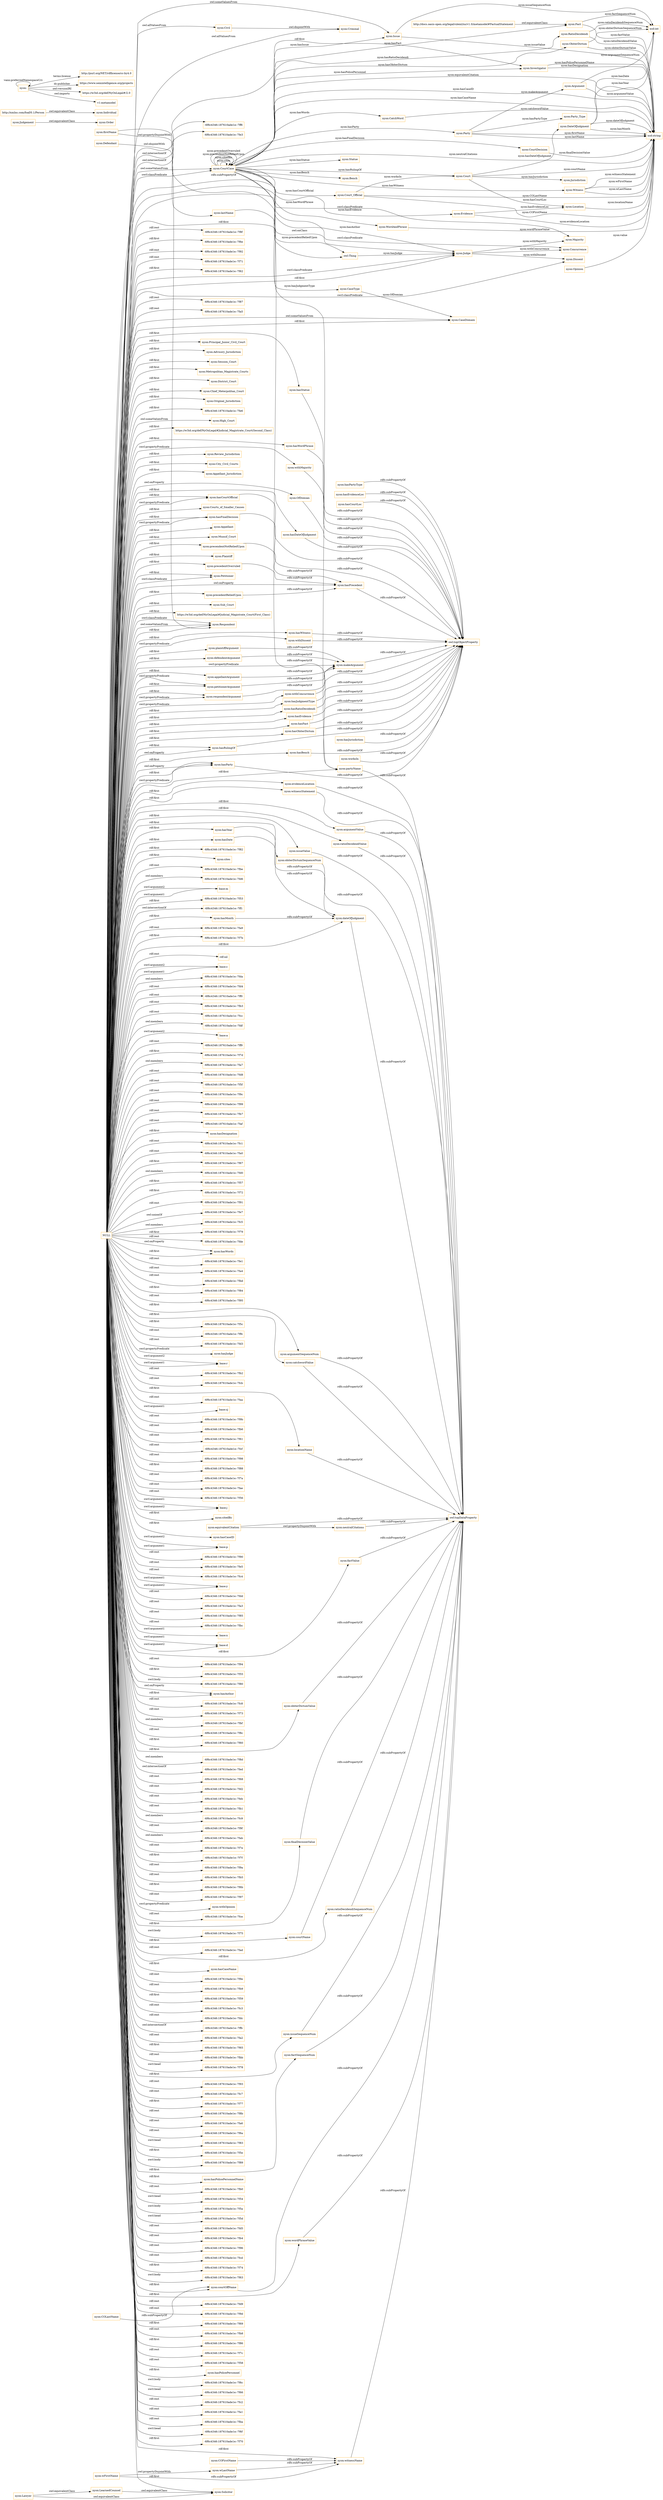 digraph ar2dtool_diagram { 
rankdir=LR;
size="1501"
node [shape = rectangle, color="orange"]; "nyon:Statue" "nyon:Order" "nyon:Issue" "nyon:Bench" "nyon:Investigator" "nyon:Party" "nyon:Fact" "nyon:Defendant" "nyon:Evidence" "nyon:Lawyer" "nyon:Civil" "nyon:Principal_Junior_Civil_Court" "nyon:Solicitor" "nyon:Advisory_Jurisdiction" "nyon:DateOfJudgment" "nyon:Session_Court" "nyon:Metropolitan_Magistrate_Courts" "nyon:District_Court" "nyon:Chief_Meterpolitan_Court" "nyon:Original_Jurisdiction" "nyon:RatioDecidendi" "nyon:Court_Official" "-6f6c4346:187610ade1e:-7fe6" "nyon:ObiterDictum" "nyon:High_Court" "http://xmlns.com/foaf/0.1/Person" "nyon:Court" "https://w3id.org/def/NyOnLegal#Judicial_Magistrate_Court(Second_Class)" "nyon:Concurrence" "nyon:Witness" "nyon:CourtCase" "nyon:Location" "nyon:Review_Jurisdiction" "nyon:City_Civil_Courts" "nyon:Appellant_Jurisdiction" "nyon:Individual" "nyon:Opinion" "nyon:Judge" "nyon:Courts_of_Smaller_Causes" "nyon:Judgement" "nyon:LearnedCounsel" "nyon:Jurisdiction" "nyon:Criminal" "nyon:Appellant" "nyon:Munsif_Court" "nyon:CaseType" "nyon:CatchWord" "nyon:Dissent" "nyon:Party_Type" "nyon:Plaintiff" "nyon:CourtDecision" "nyon:Majority" "nyon:Argument" "nyon:Petitioner" "nyon:CaseDomain" "nyon:Sub_Court" "https://w3id.org/def/NyOnLegal#Judicial_Magistrate_Court(First_Class)" "http://docs.oasis-open.org/legalruleml/ns/v1.0/metamodel#FactualStatement" "nyon:WordAndPhrase" "nyon:Respondent" ; /*classes style*/
	"nyon:hasCourtOfficial" -> "owl:topObjectProperty" [ label = "rdfs:subPropertyOf" ];
	"nyon:catchwordValue" -> "owl:topDataProperty" [ label = "rdfs:subPropertyOf" ];
	"nyon:defendentArgument" -> "nyon:makeArgument" [ label = "rdfs:subPropertyOf" ];
	"nyon:equivalentCitation" -> "nyon:neutralCitations" [ label = "owl:propertyDisjointWith" ];
	"nyon:equivalentCitation" -> "owl:topDataProperty" [ label = "rdfs:subPropertyOf" ];
	"nyon:COFirstName" -> "nyon:witnessName" [ label = "rdfs:subPropertyOf" ];
	"nyon:locationName" -> "owl:topDataProperty" [ label = "rdfs:subPropertyOf" ];
	"nyon:hasFinalDecision" -> "owl:topObjectProperty" [ label = "rdfs:subPropertyOf" ];
	"nyon:hasJurisdiction" -> "owl:topObjectProperty" [ label = "rdfs:subPropertyOf" ];
	"nyon:obiterDictumValue" -> "owl:topDataProperty" [ label = "rdfs:subPropertyOf" ];
	"nyon:hasPrecedent" -> "owl:topObjectProperty" [ label = "rdfs:subPropertyOf" ];
	"nyon:precedentReliedUpon" -> "nyon:hasPrecedent" [ label = "rdfs:subPropertyOf" ];
	"nyon:" -> "http://purl.org/NET/rdflicense/cc-by4.0" [ label = "terms:license" ];
	"nyon:" -> "https://www.semintelligence.org/projects" [ label = "dc:publisher" ];
	"nyon:" -> "https://w3id.org/def/NyOnLegal#/2.0" [ label = "owl:versionIRI" ];
	"nyon:" -> "nyon:" [ label = "vann:preferredNamespaceUri" ];
	"nyon:" -> "v1:metamodel" [ label = "owl:imports" ];
	"nyon:makeArgument" -> "owl:topObjectProperty" [ label = "rdfs:subPropertyOf" ];
	"nyon:finalDecisionValue" -> "owl:topDataProperty" [ label = "rdfs:subPropertyOf" ];
	"nyon:hasWitness" -> "owl:topObjectProperty" [ label = "rdfs:subPropertyOf" ];
	"nyon:appellantArgument" -> "nyon:makeArgument" [ label = "rdfs:subPropertyOf" ];
	"nyon:issueSequenceNum" -> "owl:topDataProperty" [ label = "rdfs:subPropertyOf" ];
	"nyon:partyName" -> "owl:topDataProperty" [ label = "rdfs:subPropertyOf" ];
	"nyon:withDissent" -> "owl:topObjectProperty" [ label = "rdfs:subPropertyOf" ];
	"nyon:withConcurrence" -> "owl:topObjectProperty" [ label = "rdfs:subPropertyOf" ];
	"nyon:evidenceLocation" -> "owl:topDataProperty" [ label = "rdfs:subPropertyOf" ];
	"nyon:hasJudgmentType" -> "owl:topObjectProperty" [ label = "rdfs:subPropertyOf" ];
	"nyon:hasRatioDecidendi" -> "owl:topObjectProperty" [ label = "rdfs:subPropertyOf" ];
	"nyon:hasEvidence" -> "owl:topObjectProperty" [ label = "rdfs:subPropertyOf" ];
	"nyon:hasFact" -> "owl:topObjectProperty" [ label = "rdfs:subPropertyOf" ];
	"nyon:witnessName" -> "owl:topDataProperty" [ label = "rdfs:subPropertyOf" ];
	"nyon:lastName" -> "nyon:partyName" [ label = "rdfs:subPropertyOf" ];
	"nyon:issueValue" -> "owl:topDataProperty" [ label = "rdfs:subPropertyOf" ];
	"nyon:LearnedCounsel" -> "nyon:Solicitor" [ label = "owl:equivalentClass" ];
	"nyon:obiterDictumSequenceNum" -> "owl:topDataProperty" [ label = "rdfs:subPropertyOf" ];
	"nyon:worksIn" -> "owl:topObjectProperty" [ label = "rdfs:subPropertyOf" ];
	"nyon:respondentArgument" -> "nyon:makeArgument" [ label = "rdfs:subPropertyOf" ];
	"nyon:hasObiterDictum" -> "owl:topObjectProperty" [ label = "rdfs:subPropertyOf" ];
	"nyon:wLastName" -> "nyon:witnessName" [ label = "rdfs:subPropertyOf" ];
	"nyon:hasRulingOf" -> "owl:topObjectProperty" [ label = "rdfs:subPropertyOf" ];
	"nyon:hasPartyType" -> "owl:topObjectProperty" [ label = "rdfs:subPropertyOf" ];
	"nyon:hasDate" -> "nyon:dateOfJudgment" [ label = "rdfs:subPropertyOf" ];
	"nyon:argumentSequenceNum" -> "owl:topDataProperty" [ label = "rdfs:subPropertyOf" ];
	"nyon:neutralCitations" -> "owl:topDataProperty" [ label = "rdfs:subPropertyOf" ];
	"nyon:hasBench" -> "owl:topObjectProperty" [ label = "rdfs:subPropertyOf" ];
	"nyon:factValue" -> "owl:topDataProperty" [ label = "rdfs:subPropertyOf" ];
	"nyon:courtName" -> "owl:topDataProperty" [ label = "rdfs:subPropertyOf" ];
	"nyon:precendentNotReliedUpon" -> "nyon:hasPrecedent" [ label = "rdfs:subPropertyOf" ];
	"NULL" -> "-6f6c4346:187610ade1e:-7f82" [ label = "rdf:first" ];
	"NULL" -> "nyon:cites" [ label = "rdf:first" ];
	"NULL" -> "-6f6c4346:187610ade1e:-7fbe" [ label = "rdf:rest" ];
	"NULL" -> "-6f6c4346:187610ade1e:-7fd6" [ label = "owl:members" ];
	"NULL" -> "nyon:witnessName" [ label = "rdf:first" ];
	"NULL" -> "base:m" [ label = "swrl:argument2" ];
	"NULL" -> "-6f6c4346:187610ade1e:-7f53" [ label = "rdf:first" ];
	"NULL" -> "-6f6c4346:187610ade1e:-7ff1" [ label = "owl:intersectionOf" ];
	"NULL" -> "nyon:petitionerArgument" [ label = "rdf:first" ];
	"NULL" -> "-6f6c4346:187610ade1e:-7fa9" [ label = "rdf:rest" ];
	"NULL" -> "-6f6c4346:187610ade1e:-7f7b" [ label = "rdf:first" ];
	"NULL" -> "owl:Thing" [ label = "rdf:first" ];
	"NULL" -> "nyon:precendentNotReliedUpon" [ label = "rdf:first" ];
	"NULL" -> "nyon:Issue" [ label = "owl:someValuesFrom" ];
	"NULL" -> "rdf:nil" [ label = "rdf:rest" ];
	"NULL" -> "base:c" [ label = "swrl:argument1" ];
	"NULL" -> "-6f6c4346:187610ade1e:-7fda" [ label = "owl:members" ];
	"NULL" -> "-6f6c4346:187610ade1e:-7fd4" [ label = "rdf:rest" ];
	"NULL" -> "nyon:hasPrecedent" [ label = "owl:onProperty" ];
	"NULL" -> "nyon:hasRulingOf" [ label = "rdf:first" ];
	"NULL" -> "nyon:Judge" [ label = "swrl:classPredicate" ];
	"NULL" -> "-6f6c4346:187610ade1e:-7ff0" [ label = "rdf:rest" ];
	"NULL" -> "-6f6c4346:187610ade1e:-7fb3" [ label = "rdf:rest" ];
	"NULL" -> "-6f6c4346:187610ade1e:-7fcc" [ label = "rdf:rest" ];
	"NULL" -> "-6f6c4346:187610ade1e:-7fdf" [ label = "owl:members" ];
	"NULL" -> "base:a" [ label = "swrl:argument2" ];
	"NULL" -> "-6f6c4346:187610ade1e:-7ff9" [ label = "rdf:rest" ];
	"NULL" -> "-6f6c4346:187610ade1e:-7f7d" [ label = "rdf:first" ];
	"NULL" -> "-6f6c4346:187610ade1e:-7fa7" [ label = "owl:members" ];
	"NULL" -> "-6f6c4346:187610ade1e:-7fd8" [ label = "rdf:rest" ];
	"NULL" -> "-6f6c4346:187610ade1e:-7f5f" [ label = "rdf:rest" ];
	"NULL" -> "-6f6c4346:187610ade1e:-7f9c" [ label = "rdf:rest" ];
	"NULL" -> "nyon:hasCourtOfficial" [ label = "rdf:first" ];
	"NULL" -> "-6f6c4346:187610ade1e:-7f99" [ label = "rdf:rest" ];
	"NULL" -> "-6f6c4346:187610ade1e:-7fb7" [ label = "rdf:rest" ];
	"NULL" -> "nyon:Review_Jurisdiction" [ label = "rdf:first" ];
	"NULL" -> "nyon:Metropolitan_Magistrate_Courts" [ label = "rdf:first" ];
	"NULL" -> "nyon:respondentArgument" [ label = "swrl:propertyPredicate" ];
	"NULL" -> "-6f6c4346:187610ade1e:-7faf" [ label = "rdf:rest" ];
	"NULL" -> "nyon:locationName" [ label = "rdf:first" ];
	"NULL" -> "nyon:hasDesignation" [ label = "rdf:first" ];
	"NULL" -> "nyon:respondentArgument" [ label = "rdf:first" ];
	"NULL" -> "nyon:Appellant_Jurisdiction" [ label = "rdf:first" ];
	"NULL" -> "-6f6c4346:187610ade1e:-7fc1" [ label = "rdf:rest" ];
	"NULL" -> "nyon:issueSequenceNum" [ label = "rdf:first" ];
	"NULL" -> "nyon:Petitioner" [ label = "swrl:classPredicate" ];
	"NULL" -> "-6f6c4346:187610ade1e:-7fa0" [ label = "rdf:rest" ];
	"NULL" -> "-6f6c4346:187610ade1e:-7f67" [ label = "rdf:first" ];
	"NULL" -> "-6f6c4346:187610ade1e:-7fd0" [ label = "owl:members" ];
	"NULL" -> "-6f6c4346:187610ade1e:-7f57" [ label = "rdf:first" ];
	"NULL" -> "nyon:Advisory_Jurisdiction" [ label = "rdf:first" ];
	"NULL" -> "-6f6c4346:187610ade1e:-7f72" [ label = "rdf:first" ];
	"NULL" -> "-6f6c4346:187610ade1e:-7f91" [ label = "rdf:rest" ];
	"NULL" -> "-6f6c4346:187610ade1e:-7fe7" [ label = "owl:unionOf" ];
	"NULL" -> "-6f6c4346:187610ade1e:-7fc5" [ label = "owl:members" ];
	"NULL" -> "-6f6c4346:187610ade1e:-7f79" [ label = "rdf:first" ];
	"NULL" -> "-6f6c4346:187610ade1e:-7fde" [ label = "rdf:rest" ];
	"NULL" -> "nyon:hasWords" [ label = "rdf:first" ];
	"NULL" -> "-6f6c4346:187610ade1e:-7fe1" [ label = "rdf:rest" ];
	"NULL" -> "-6f6c4346:187610ade1e:-7fa4" [ label = "rdf:rest" ];
	"NULL" -> "-6f6c4346:187610ade1e:-7fbd" [ label = "rdf:rest" ];
	"NULL" -> "nyon:courtName" [ label = "rdf:first" ];
	"NULL" -> "-6f6c4346:187610ade1e:-7f84" [ label = "rdf:first" ];
	"NULL" -> "nyon:hasRatioDecidendi" [ label = "rdf:first" ];
	"NULL" -> "-6f6c4346:187610ade1e:-7f95" [ label = "rdf:rest" ];
	"NULL" -> "base:c" [ label = "swrl:argument2" ];
	"NULL" -> "nyon:ratioDecidendiSequenceNum" [ label = "rdf:first" ];
	"NULL" -> "nyon:City_Civil_Courts" [ label = "rdf:first" ];
	"NULL" -> "nyon:hasParty" [ label = "rdf:first" ];
	"NULL" -> "-6f6c4346:187610ade1e:-7f5c" [ label = "rdf:first" ];
	"NULL" -> "nyon:Civil" [ label = "owl:allValuesFrom" ];
	"NULL" -> "nyon:issueValue" [ label = "rdf:first" ];
	"NULL" -> "-6f6c4346:187610ade1e:-7ff4" [ label = "rdf:rest" ];
	"NULL" -> "-6f6c4346:187610ade1e:-7fd3" [ label = "rdf:rest" ];
	"NULL" -> "nyon:hasJudge" [ label = "swrl:propertyPredicate" ];
	"NULL" -> "base:r" [ label = "swrl:argument1" ];
	"NULL" -> "-6f6c4346:187610ade1e:-7fb2" [ label = "rdf:rest" ];
	"NULL" -> "-6f6c4346:187610ade1e:-7fcb" [ label = "rdf:rest" ];
	"NULL" -> "nyon:Original_Jurisdiction" [ label = "rdf:first" ];
	"NULL" -> "nyon:hasStatue" [ label = "rdf:first" ];
	"NULL" -> "-6f6c4346:187610ade1e:-7faa" [ label = "rdf:rest" ];
	"NULL" -> "nyon:Chief_Meterpolitan_Court" [ label = "rdf:first" ];
	"NULL" -> "nyon:evidenceLocation" [ label = "rdf:first" ];
	"NULL" -> "nyon:hasCourtOfficial" [ label = "swrl:propertyPredicate" ];
	"NULL" -> "nyon:Judge" [ label = "rdf:first" ];
	"NULL" -> "nyon:hasParty" [ label = "swrl:propertyPredicate" ];
	"NULL" -> "base:cj" [ label = "swrl:argument1" ];
	"NULL" -> "nyon:Respondent" [ label = "rdf:first" ];
	"NULL" -> "-6f6c4346:187610ade1e:-7f9b" [ label = "rdf:rest" ];
	"NULL" -> "-6f6c4346:187610ade1e:-7fb6" [ label = "rdf:rest" ];
	"NULL" -> "-6f6c4346:187610ade1e:-7f61" [ label = "rdf:rest" ];
	"NULL" -> "-6f6c4346:187610ade1e:-7fcf" [ label = "rdf:rest" ];
	"NULL" -> "-6f6c4346:187610ade1e:-7f98" [ label = "rdf:rest" ];
	"NULL" -> "-6f6c4346:187610ade1e:-7f88" [ label = "rdf:first" ];
	"NULL" -> "-6f6c4346:187610ade1e:-7f7a" [ label = "rdf:rest" ];
	"NULL" -> "nyon:Judge" [ label = "owl:onClass" ];
	"NULL" -> "-6f6c4346:187610ade1e:-7fae" [ label = "rdf:rest" ];
	"NULL" -> "-6f6c4346:187610ade1e:-7f56" [ label = "rdf:rest" ];
	"NULL" -> "base:j" [ label = "swrl:argument1" ];
	"NULL" -> "nyon:citedBy" [ label = "rdf:first" ];
	"NULL" -> "nyon:hasWordPhrase" [ label = "rdf:first" ];
	"NULL" -> "nyon:witnessStatement" [ label = "rdf:first" ];
	"NULL" -> "nyon:hasCaseID" [ label = "rdf:first" ];
	"NULL" -> "base:p" [ label = "swrl:argument2" ];
	"NULL" -> "nyon:hasWords" [ label = "owl:onProperty" ];
	"NULL" -> "-6f6c4346:187610ade1e:-7f90" [ label = "rdf:rest" ];
	"NULL" -> "-6f6c4346:187610ade1e:-7fe5" [ label = "rdf:rest" ];
	"NULL" -> "nyon:District_Court" [ label = "rdf:first" ];
	"NULL" -> "-6f6c4346:187610ade1e:-7fc4" [ label = "rdf:rest" ];
	"NULL" -> "base:y" [ label = "swrl:argument1" ];
	"NULL" -> "nyon:Courts_of_Smaller_Causes" [ label = "rdf:first" ];
	"NULL" -> "-6f6c4346:187610ade1e:-7fdd" [ label = "rdf:rest" ];
	"NULL" -> "nyon:Sub_Court" [ label = "rdf:first" ];
	"NULL" -> "-6f6c4346:187610ade1e:-7fa3" [ label = "rdf:rest" ];
	"NULL" -> "-6f6c4346:187610ade1e:-7f85" [ label = "rdf:rest" ];
	"NULL" -> "-6f6c4346:187610ade1e:-7fbc" [ label = "rdf:rest" ];
	"NULL" -> "nyon:hasBench" [ label = "rdf:first" ];
	"NULL" -> "base:x" [ label = "swrl:argument1" ];
	"NULL" -> "base:d" [ label = "swrl:argument1" ];
	"NULL" -> "nyon:High_Court" [ label = "owl:someValuesFrom" ];
	"NULL" -> "nyon:catchwordValue" [ label = "rdf:first" ];
	"NULL" -> "nyon:argumentSequenceNum" [ label = "rdf:first" ];
	"NULL" -> "nyon:argumentValue" [ label = "rdf:first" ];
	"NULL" -> "-6f6c4346:187610ade1e:-7f94" [ label = "rdf:rest" ];
	"NULL" -> "-6f6c4346:187610ade1e:-7f55" [ label = "rdf:first" ];
	"NULL" -> "-6f6c4346:187610ade1e:-7f80" [ label = "swrl:body" ];
	"NULL" -> "nyon:hasAuthor" [ label = "owl:onProperty" ];
	"NULL" -> "-6f6c4346:187610ade1e:-7fc8" [ label = "rdf:rest" ];
	"NULL" -> "-6f6c4346:187610ade1e:-7f73" [ label = "rdf:rest" ];
	"NULL" -> "base:d" [ label = "swrl:argument2" ];
	"NULL" -> "-6f6c4346:187610ade1e:-7fbf" [ label = "owl:members" ];
	"NULL" -> "-6f6c4346:187610ade1e:-7f8c" [ label = "rdf:rest" ];
	"NULL" -> "base:r" [ label = "swrl:argument2" ];
	"NULL" -> "-6f6c4346:187610ade1e:-7f60" [ label = "rdf:first" ];
	"NULL" -> "-6f6c4346:187610ade1e:-7f8d" [ label = "owl:members" ];
	"NULL" -> "nyon:dateOfJudgment" [ label = "rdf:first" ];
	"NULL" -> "-6f6c4346:187610ade1e:-7fed" [ label = "owl:intersectionOf" ];
	"NULL" -> "-6f6c4346:187610ade1e:-7f68" [ label = "rdf:rest" ];
	"NULL" -> "nyon:Dissent" [ label = "swrl:classPredicate" ];
	"NULL" -> "-6f6c4346:187610ade1e:-7fd2" [ label = "rdf:rest" ];
	"NULL" -> "-6f6c4346:187610ade1e:-7feb" [ label = "rdf:rest" ];
	"NULL" -> "-6f6c4346:187610ade1e:-7fb1" [ label = "rdf:rest" ];
	"NULL" -> "nyon:petitionerArgument" [ label = "swrl:propertyPredicate" ];
	"NULL" -> "nyon:wordPhraseValue" [ label = "rdf:first" ];
	"NULL" -> "-6f6c4346:187610ade1e:-7fc9" [ label = "owl:members" ];
	"NULL" -> "nyon:defendentArgument" [ label = "rdf:first" ];
	"NULL" -> "base:p" [ label = "swrl:argument1" ];
	"NULL" -> "-6f6c4346:187610ade1e:-7f9f" [ label = "rdf:rest" ];
	"NULL" -> "-6f6c4346:187610ade1e:-7fab" [ label = "owl:members" ];
	"NULL" -> "nyon:Respondent" [ label = "swrl:classPredicate" ];
	"NULL" -> "-6f6c4346:187610ade1e:-7f7e" [ label = "rdf:rest" ];
	"NULL" -> "-6f6c4346:187610ade1e:-7f7f" [ label = "rdf:first" ];
	"NULL" -> "-6f6c4346:187610ade1e:-7f9a" [ label = "rdf:rest" ];
	"NULL" -> "-6f6c4346:187610ade1e:-7fb5" [ label = "rdf:rest" ];
	"NULL" -> "-6f6c4346:187610ade1e:-7f6b" [ label = "rdf:first" ];
	"NULL" -> "-6f6c4346:187610ade1e:-7f97" [ label = "rdf:rest" ];
	"NULL" -> "nyon:withOpinion" [ label = "swrl:propertyPredicate" ];
	"NULL" -> "-6f6c4346:187610ade1e:-7fce" [ label = "rdf:rest" ];
	"NULL" -> "nyon:ratioDecidendiValue" [ label = "rdf:first" ];
	"NULL" -> "-6f6c4346:187610ade1e:-7f75" [ label = "swrl:body" ];
	"NULL" -> "nyon:plaintiffArgument" [ label = "rdf:first" ];
	"NULL" -> "nyon:Session_Court" [ label = "rdf:first" ];
	"NULL" -> "-6f6c4346:187610ade1e:-7fad" [ label = "rdf:rest" ];
	"NULL" -> "nyon:precedentOverruled" [ label = "rdf:first" ];
	"NULL" -> "nyon:Concurrence" [ label = "swrl:classPredicate" ];
	"NULL" -> "nyon:hasAuthor" [ label = "rdf:first" ];
	"NULL" -> "base:m" [ label = "swrl:argument1" ];
	"NULL" -> "nyon:hasCaseName" [ label = "rdf:first" ];
	"NULL" -> "-6f6c4346:187610ade1e:-7f9e" [ label = "rdf:rest" ];
	"NULL" -> "nyon:withDissent" [ label = "swrl:propertyPredicate" ];
	"NULL" -> "-6f6c4346:187610ade1e:-7fb9" [ label = "rdf:rest" ];
	"NULL" -> "nyon:courtOffName" [ label = "rdf:first" ];
	"NULL" -> "nyon:hasFact" [ label = "rdf:first" ];
	"NULL" -> "nyon:factValue" [ label = "rdf:first" ];
	"NULL" -> "nyon:Majority" [ label = "swrl:classPredicate" ];
	"NULL" -> "nyon:hasWitness" [ label = "rdf:first" ];
	"NULL" -> "-6f6c4346:187610ade1e:-7f59" [ label = "rdf:first" ];
	"NULL" -> "nyon:CourtCase" [ label = "owl:someValuesFrom" ];
	"NULL" -> "-6f6c4346:187610ade1e:-7fc3" [ label = "rdf:rest" ];
	"NULL" -> "-6f6c4346:187610ade1e:-7fdc" [ label = "rdf:rest" ];
	"NULL" -> "-6f6c4346:187610ade1e:-7ffb" [ label = "owl:intersectionOf" ];
	"NULL" -> "nyon:Plaintiff" [ label = "rdf:first" ];
	"NULL" -> "-6f6c4346:187610ade1e:-7fa2" [ label = "rdf:rest" ];
	"NULL" -> "-6f6c4346:187610ade1e:-7f65" [ label = "rdf:first" ];
	"NULL" -> "-6f6c4346:187610ade1e:-7fbb" [ label = "rdf:rest" ];
	"NULL" -> "nyon:hasParty" [ label = "owl:onProperty" ];
	"NULL" -> "nyon:Munsif_Court" [ label = "rdf:first" ];
	"NULL" -> "-6f6c4346:187610ade1e:-7f78" [ label = "swrl:head" ];
	"NULL" -> "nyon:hasEvidence" [ label = "rdf:first" ];
	"NULL" -> "nyon:withMajority" [ label = "swrl:propertyPredicate" ];
	"NULL" -> "https://w3id.org/def/NyOnLegal#Judicial_Magistrate_Court(First_Class)" [ label = "rdf:first" ];
	"NULL" -> "-6f6c4346:187610ade1e:-7f93" [ label = "rdf:rest" ];
	"NULL" -> "nyon:OfDomian" [ label = "owl:onProperty" ];
	"NULL" -> "-6f6c4346:187610ade1e:-7fc7" [ label = "rdf:rest" ];
	"NULL" -> "-6f6c4346:187610ade1e:-7f77" [ label = "rdf:first" ];
	"NULL" -> "-6f6c4346:187610ade1e:-7f8b" [ label = "rdf:rest" ];
	"NULL" -> "-6f6c4346:187610ade1e:-7fa6" [ label = "rdf:rest" ];
	"NULL" -> "nyon:Petitioner" [ label = "rdf:first" ];
	"NULL" -> "-6f6c4346:187610ade1e:-7f6a" [ label = "rdf:rest" ];
	"NULL" -> "-6f6c4346:187610ade1e:-7f83" [ label = "swrl:head" ];
	"NULL" -> "-6f6c4346:187610ade1e:-7f5e" [ label = "rdf:first" ];
	"NULL" -> "-6f6c4346:187610ade1e:-7f89" [ label = "swrl:body" ];
	"NULL" -> "nyon:hasYear" [ label = "rdf:first" ];
	"NULL" -> "nyon:hasPolicePersonnelName" [ label = "rdf:first" ];
	"NULL" -> "nyon:hasRulingOf" [ label = "owl:onProperty" ];
	"NULL" -> "base:j" [ label = "swrl:argument2" ];
	"NULL" -> "-6f6c4346:187610ade1e:-7fb0" [ label = "rdf:rest" ];
	"NULL" -> "-6f6c4346:187610ade1e:-7fe6" [ label = "rdf:first" ];
	"NULL" -> "-6f6c4346:187610ade1e:-7f54" [ label = "swrl:head" ];
	"NULL" -> "-6f6c4346:187610ade1e:-7f5a" [ label = "swrl:body" ];
	"NULL" -> "nyon:Respondent" [ label = "owl:someValuesFrom" ];
	"NULL" -> "-6f6c4346:187610ade1e:-7f5d" [ label = "swrl:head" ];
	"NULL" -> "nyon:Criminal" [ label = "owl:allValuesFrom" ];
	"NULL" -> "nyon:hasFinalDecision" [ label = "swrl:propertyPredicate" ];
	"NULL" -> "-6f6c4346:187610ade1e:-7fd5" [ label = "rdf:rest" ];
	"NULL" -> "nyon:finalDecisionValue" [ label = "rdf:first" ];
	"NULL" -> "nyon:hasObiterDictum" [ label = "rdf:first" ];
	"NULL" -> "nyon:obiterDictumValue" [ label = "rdf:first" ];
	"NULL" -> "base:y" [ label = "swrl:argument2" ];
	"NULL" -> "-6f6c4346:187610ade1e:-7fb4" [ label = "rdf:rest" ];
	"NULL" -> "-6f6c4346:187610ade1e:-7f96" [ label = "rdf:rest" ];
	"NULL" -> "https://w3id.org/def/NyOnLegal#Judicial_Magistrate_Court(Second_Class)" [ label = "rdf:first" ];
	"NULL" -> "-6f6c4346:187610ade1e:-7fcd" [ label = "rdf:rest" ];
	"NULL" -> "-6f6c4346:187610ade1e:-7f74" [ label = "rdf:first" ];
	"NULL" -> "-6f6c4346:187610ade1e:-7f63" [ label = "swrl:body" ];
	"NULL" -> "nyon:Investigator" [ label = "rdf:first" ];
	"NULL" -> "nyon:CaseDomain" [ label = "owl:someValuesFrom" ];
	"NULL" -> "nyon:obiterDictumSequenceNum" [ label = "rdf:first" ];
	"NULL" -> "nyon:hasDateOfJudgment" [ label = "rdf:first" ];
	"NULL" -> "nyon:precedentReliedUpon" [ label = "rdf:first" ];
	"NULL" -> "nyon:factSequenceNum" [ label = "rdf:first" ];
	"NULL" -> "-6f6c4346:187610ade1e:-7fd9" [ label = "rdf:rest" ];
	"NULL" -> "-6f6c4346:187610ade1e:-7f9d" [ label = "rdf:rest" ];
	"NULL" -> "nyon:Principal_Junior_Civil_Court" [ label = "rdf:first" ];
	"NULL" -> "-6f6c4346:187610ade1e:-7f69" [ label = "rdf:first" ];
	"NULL" -> "nyon:makeArgument" [ label = "swrl:propertyPredicate" ];
	"NULL" -> "-6f6c4346:187610ade1e:-7fb8" [ label = "rdf:rest" ];
	"NULL" -> "nyon:Appellant" [ label = "rdf:first" ];
	"NULL" -> "-6f6c4346:187610ade1e:-7f86" [ label = "rdf:first" ];
	"NULL" -> "-6f6c4346:187610ade1e:-7f7c" [ label = "rdf:rest" ];
	"NULL" -> "nyon:appellantArgument" [ label = "rdf:first" ];
	"NULL" -> "-6f6c4346:187610ade1e:-7f58" [ label = "rdf:rest" ];
	"NULL" -> "nyon:hasPolicePersonnel" [ label = "rdf:first" ];
	"NULL" -> "-6f6c4346:187610ade1e:-7f6c" [ label = "swrl:body" ];
	"NULL" -> "nyon:CourtCase" [ label = "swrl:classPredicate" ];
	"NULL" -> "-6f6c4346:187610ade1e:-7f66" [ label = "swrl:head" ];
	"NULL" -> "nyon:hasJudgmentType" [ label = "rdf:first" ];
	"NULL" -> "-6f6c4346:187610ade1e:-7fc2" [ label = "rdf:rest" ];
	"NULL" -> "nyon:hasDate" [ label = "rdf:first" ];
	"NULL" -> "-6f6c4346:187610ade1e:-7fa1" [ label = "rdf:rest" ];
	"NULL" -> "nyon:withConcurrence" [ label = "swrl:propertyPredicate" ];
	"NULL" -> "nyon:CaseDomain" [ label = "rdf:first" ];
	"NULL" -> "-6f6c4346:187610ade1e:-7fba" [ label = "rdf:rest" ];
	"NULL" -> "-6f6c4346:187610ade1e:-7f6f" [ label = "swrl:head" ];
	"NULL" -> "-6f6c4346:187610ade1e:-7f70" [ label = "rdf:first" ];
	"NULL" -> "-6f6c4346:187610ade1e:-7ff6" [ label = "owl:intersectionOf" ];
	"NULL" -> "-6f6c4346:187610ade1e:-7fe3" [ label = "owl:intersectionOf" ];
	"NULL" -> "nyon:Solicitor" [ label = "rdf:first" ];
	"NULL" -> "-6f6c4346:187610ade1e:-7f8f" [ label = "rdf:rest" ];
	"NULL" -> "-6f6c4346:187610ade1e:-7f6e" [ label = "rdf:first" ];
	"NULL" -> "-6f6c4346:187610ade1e:-7f92" [ label = "rdf:rest" ];
	"NULL" -> "-6f6c4346:187610ade1e:-7f71" [ label = "rdf:rest" ];
	"NULL" -> "nyon:hasFinalDecision" [ label = "rdf:first" ];
	"NULL" -> "-6f6c4346:187610ade1e:-7f62" [ label = "rdf:first" ];
	"NULL" -> "nyon:hasMonth" [ label = "rdf:first" ];
	"NULL" -> "-6f6c4346:187610ade1e:-7f87" [ label = "rdf:rest" ];
	"NULL" -> "-6f6c4346:187610ade1e:-7fa5" [ label = "rdf:rest" ];
	"NULL" -> "nyon:partyName" [ label = "rdf:first" ];
	"nyon:Civil" -> "nyon:Criminal" [ label = "owl:disjointWith" ];
	"nyon:plaintiffArgument" -> "nyon:makeArgument" [ label = "rdfs:subPropertyOf" ];
	"nyon:hasYear" -> "nyon:dateOfJudgment" [ label = "rdfs:subPropertyOf" ];
	"nyon:hasEvidenceLoc" -> "owl:topObjectProperty" [ label = "rdfs:subPropertyOf" ];
	"http://docs.oasis-open.org/legalruleml/ns/v1.0/metamodel#FactualStatement" -> "nyon:Fact" [ label = "owl:equivalentClass" ];
	"nyon:witnessStatement" -> "owl:topDataProperty" [ label = "rdfs:subPropertyOf" ];
	"nyon:wFirstName" -> "nyon:wLastName" [ label = "owl:propertyDisjointWith" ];
	"nyon:wFirstName" -> "nyon:witnessName" [ label = "rdfs:subPropertyOf" ];
	"nyon:factSequenceNum" -> "owl:topDataProperty" [ label = "rdfs:subPropertyOf" ];
	"nyon:precedentOverruled" -> "nyon:hasPrecedent" [ label = "rdfs:subPropertyOf" ];
	"nyon:petitionerArgument" -> "nyon:makeArgument" [ label = "rdfs:subPropertyOf" ];
	"nyon:firstName" -> "nyon:lastName" [ label = "owl:propertyDisjointWith" ];
	"nyon:firstName" -> "nyon:partyName" [ label = "rdfs:subPropertyOf" ];
	"nyon:Defendant" -> "nyon:Respondent" [ label = "owl:disjointWith" ];
	"nyon:hasCourtLoc" -> "owl:topObjectProperty" [ label = "rdfs:subPropertyOf" ];
	"nyon:hasDateOfJudgment" -> "owl:topObjectProperty" [ label = "rdfs:subPropertyOf" ];
	"nyon:dateOfJudgment" -> "owl:topDataProperty" [ label = "rdfs:subPropertyOf" ];
	"http://xmlns.com/foaf/0.1/Person" -> "nyon:Individual" [ label = "owl:equivalentClass" ];
	"nyon:wordPhraseValue" -> "owl:topDataProperty" [ label = "rdfs:subPropertyOf" ];
	"nyon:hasMonth" -> "nyon:dateOfJudgment" [ label = "rdfs:subPropertyOf" ];
	"nyon:Lawyer" -> "nyon:Solicitor" [ label = "owl:equivalentClass" ];
	"nyon:Lawyer" -> "nyon:LearnedCounsel" [ label = "owl:equivalentClass" ];
	"nyon:withMajority" -> "owl:topObjectProperty" [ label = "rdfs:subPropertyOf" ];
	"nyon:argumentValue" -> "owl:topDataProperty" [ label = "rdfs:subPropertyOf" ];
	"nyon:OfDomian" -> "owl:topObjectProperty" [ label = "rdfs:subPropertyOf" ];
	"nyon:Judgement" -> "nyon:Order" [ label = "owl:equivalentClass" ];
	"nyon:courtOffName" -> "owl:topDataProperty" [ label = "rdfs:subPropertyOf" ];
	"nyon:ratioDecidendiValue" -> "owl:topDataProperty" [ label = "rdfs:subPropertyOf" ];
	"nyon:ratioDecidendiSequenceNum" -> "owl:topDataProperty" [ label = "rdfs:subPropertyOf" ];
	"nyon:COLastName" -> "nyon:courtOffName" [ label = "rdfs:subPropertyOf" ];
	"nyon:hasWordPhrase" -> "owl:topObjectProperty" [ label = "rdfs:subPropertyOf" ];
	"nyon:hasStatue" -> "owl:topObjectProperty" [ label = "rdfs:subPropertyOf" ];
	"nyon:hasParty" -> "owl:topObjectProperty" [ label = "rdfs:subPropertyOf" ];
	"nyon:Court" -> "xsd:string" [ label = "nyon:courtName" ];
	"nyon:Court" -> "nyon:Jurisdiction" [ label = "nyon:hasJurisdiction" ];
	"nyon:WordAndPhrase" -> "xsd:string" [ label = "nyon:wordPhraseValue" ];
	"nyon:Judge" -> "nyon:Dissent" [ label = "nyon:withDissent" ];
	"nyon:CourtCase" -> "nyon:Bench" [ label = "nyon:hasBench" ];
	"nyon:CourtCase" -> "nyon:Statue" [ label = "nyon:hasStatue" ];
	"nyon:CatchWord" -> "xsd:string" [ label = "nyon:catchwordValue" ];
	"nyon:Location" -> "xsd:string" [ label = "nyon:locationName" ];
	"nyon:CourtCase" -> "xsd:string" [ label = "nyon:equivalentCitation" ];
	"nyon:CourtCase" -> "nyon:CourtCase" [ label = "nyon:cites" ];
	"nyon:CourtCase" -> "nyon:Investigator" [ label = "nyon:hasPolicePersonnel" ];
	"nyon:CourtCase" -> "nyon:Witness" [ label = "nyon:hasWitness" ];
	"nyon:CourtDecision" -> "xsd:string" [ label = "nyon:finalDecisionValue" ];
	"nyon:DateOfJudgment" -> "xsd:int" [ label = "nyon:hasDate" ];
	"nyon:Opinion" -> "xsd:string" [ label = "nyon:value" ];
	"nyon:Party" -> "xsd:string" [ label = "nyon:firstName" ];
	"nyon:Argument" -> "xsd:string" [ label = "nyon:argumentValue" ];
	"nyon:Party" -> "nyon:Argument" [ label = "nyon:makeArgument" ];
	"nyon:CaseType" -> "nyon:CaseDomain" [ label = "nyon:OfDomian" ];
	"nyon:CourtCase" -> "nyon:CourtCase" [ label = "nyon:citedBy" ];
	"nyon:Fact" -> "xsd:string" [ label = "nyon:factValue" ];
	"nyon:CourtCase" -> "nyon:CaseType" [ label = "nyon:hasJudgmentType" ];
	"nyon:Judge" -> "nyon:Majority" [ label = "nyon:withMajority" ];
	"nyon:Evidence" -> "nyon:Location" [ label = "nyon:hasEvidenceLoc" ];
	"nyon:CourtCase" -> "nyon:CatchWord" [ label = "nyon:hasWords" ];
	"nyon:Investigator" -> "xsd:string" [ label = "nyon:hasDesignation" ];
	"nyon:RatioDecidendi" -> "xsd:int" [ label = "nyon:ratioDecidendiSequenceNum" ];
	"nyon:Fact" -> "xsd:int" [ label = "nyon:factSequenceNum" ];
	"nyon:CourtCase" -> "nyon:Issue" [ label = "nyon:hasIssue" ];
	"nyon:CourtCase" -> "xsd:string" [ label = "nyon:hasCaseID" ];
	"nyon:Court_Official" -> "xsd:string" [ label = "nyon:COFirstName" ];
	"nyon:CourtCase" -> "nyon:CourtCase" [ label = "nyon:precendentNotReliedUpon" ];
	"nyon:Issue" -> "xsd:string" [ label = "nyon:issueValue" ];
	"nyon:Court" -> "nyon:DateOfJudgment" [ label = "nyon:hasDateOfJudgment" ];
	"nyon:Court_Official" -> "xsd:string" [ label = "nyon:COLastName" ];
	"nyon:RatioDecidendi" -> "xsd:string" [ label = "nyon:ratioDecidendiValue" ];
	"nyon:Party" -> "xsd:string" [ label = "nyon:lastName" ];
	"nyon:Witness" -> "xsd:string" [ label = "nyon:wFirstName" ];
	"nyon:CourtCase" -> "nyon:Judge" [ label = "nyon:hasAuthor" ];
	"nyon:CourtCase" -> "nyon:Court_Official" [ label = "nyon:hasCourtOfficial" ];
	"nyon:Evidence" -> "xsd:string" [ label = "nyon:evidenceLocation" ];
	"nyon:DateOfJudgment" -> "xsd:int" [ label = "nyon:hasYear" ];
	"nyon:CourtCase" -> "nyon:CourtCase" [ label = "nyon:precedentOverruled" ];
	"nyon:CourtCase" -> "nyon:Fact" [ label = "nyon:hasFact" ];
	"nyon:CourtCase" -> "owl:Thing" [ label = "nyon:precedentReliedUpon" ];
	"nyon:ObiterDictum" -> "xsd:int" [ label = "nyon:obiterDictumSequenceNum" ];
	"nyon:Argument" -> "xsd:int" [ label = "nyon:argumentSequenceNum" ];
	"nyon:Judge" -> "nyon:Concurrence" [ label = "nyon:withConcurrence" ];
	"nyon:CourtCase" -> "nyon:Court" [ label = "nyon:hasRulingOf" ];
	"nyon:Court" -> "nyon:Location" [ label = "nyon:hasCourtLoc" ];
	"nyon:Witness" -> "xsd:string" [ label = "nyon:wLastName" ];
	"nyon:CourtCase" -> "xsd:string" [ label = "nyon:hasCaseName" ];
	"nyon:Investigator" -> "xsd:string" [ label = "nyon:hasPolicePersonnelName" ];
	"nyon:CourtCase" -> "nyon:CourtDecision" [ label = "nyon:hasFinalDecision" ];
	"nyon:CourtCase" -> "nyon:ObiterDictum" [ label = "nyon:hasObiterDictum" ];
	"nyon:Court_Official" -> "nyon:Court" [ label = "nyon:worksIn" ];
	"owl:Thing" -> "nyon:Judge" [ label = "nyon:hasJudge" ];
	"nyon:CourtCase" -> "nyon:RatioDecidendi" [ label = "nyon:hasRatioDecidendi" ];
	"nyon:Issue" -> "xsd:int" [ label = "nyon:issueSequenceNum" ];
	"nyon:Witness" -> "xsd:string" [ label = "nyon:witnessStatement" ];
	"nyon:CourtCase" -> "nyon:Party" [ label = "nyon:hasParty" ];
	"nyon:DateOfJudgment" -> "xsd:string" [ label = "nyon:dateOfJudgment" ];
	"nyon:CourtCase" -> "nyon:WordAndPhrase" [ label = "nyon:hasWordPhrase" ];
	"nyon:CourtCase" -> "xsd:string" [ label = "nyon:neutralCitations" ];
	"nyon:Party" -> "nyon:Party_Type" [ label = "nyon:hasPartyType" ];
	"nyon:ObiterDictum" -> "xsd:string" [ label = "nyon:obiterDictumValue" ];
	"nyon:CourtCase" -> "nyon:Evidence" [ label = "nyon:hasEvidence" ];
	"nyon:DateOfJudgment" -> "xsd:string" [ label = "nyon:hasMonth" ];

}
